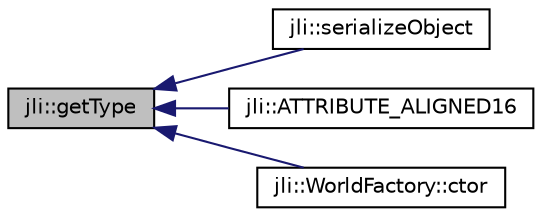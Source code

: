 digraph "jli::getType"
{
  edge [fontname="Helvetica",fontsize="10",labelfontname="Helvetica",labelfontsize="10"];
  node [fontname="Helvetica",fontsize="10",shape=record];
  rankdir="LR";
  Node1 [label="jli::getType",height=0.2,width=0.4,color="black", fillcolor="grey75", style="filled", fontcolor="black"];
  Node1 -> Node2 [dir="back",color="midnightblue",fontsize="10",style="solid"];
  Node2 [label="jli::serializeObject",height=0.2,width=0.4,color="black", fillcolor="white", style="filled",URL="$namespacejli.html#a8e31f25cfa59439a2b75c8abd658fba7"];
  Node1 -> Node3 [dir="back",color="midnightblue",fontsize="10",style="solid"];
  Node3 [label="jli::ATTRIBUTE_ALIGNED16",height=0.2,width=0.4,color="black", fillcolor="white", style="filled",URL="$namespacejli.html#a5cb9f42798ccca4b6de51fe827ade095"];
  Node1 -> Node4 [dir="back",color="midnightblue",fontsize="10",style="solid"];
  Node4 [label="jli::WorldFactory::ctor",height=0.2,width=0.4,color="black", fillcolor="white", style="filled",URL="$classjli_1_1_world_factory.html#a62f73f5ea8689adf2652de1111f05915"];
}
